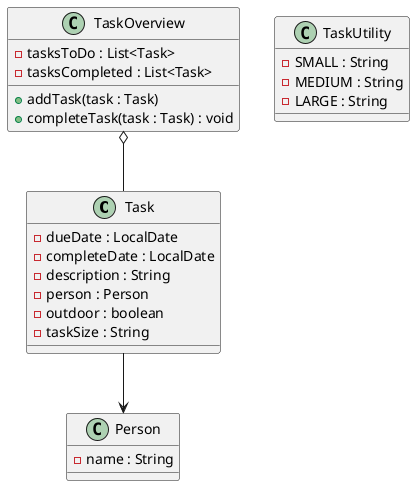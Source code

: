 @startuml
'https://plantuml.com/class-diagram

class Task {
    - dueDate : LocalDate
    - completeDate : LocalDate
    - description : String
    - person : Person
    - outdoor : boolean
    - taskSize : String
}
Task --> Person

class Person {
    - name : String
}

class TaskOverview {
    - tasksToDo : List<Task>
    - tasksCompleted : List<Task>
    + addTask(task : Task)
    + completeTask(task : Task) : void
}
TaskOverview o-- Task

class TaskUtility {
    - SMALL : String
    - MEDIUM : String
    - LARGE : String
}



@enduml